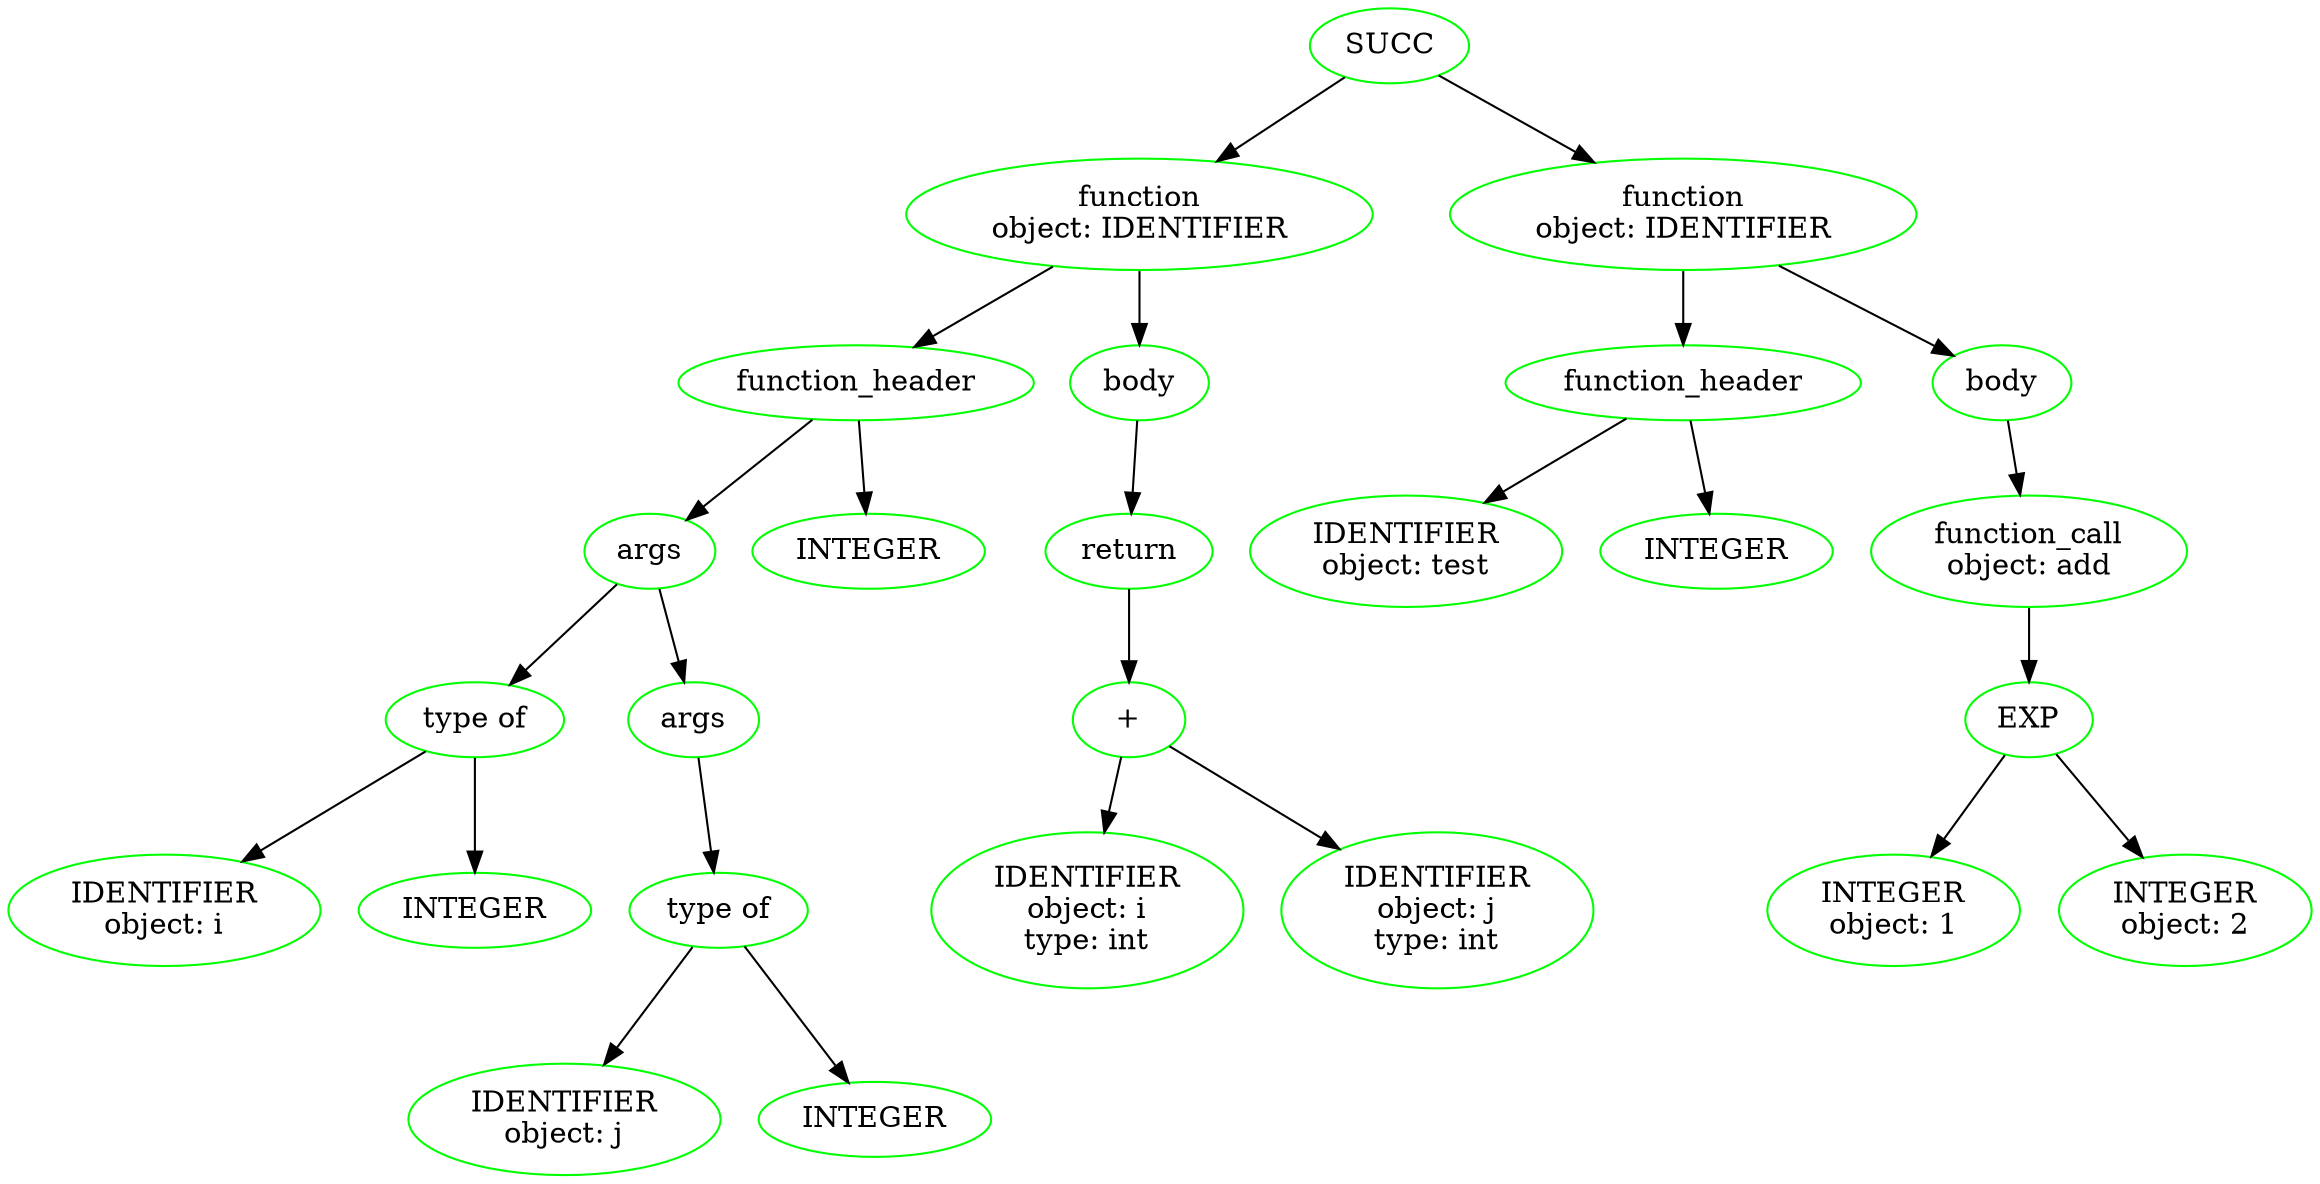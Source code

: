 digraph Stree {
a_26 [shape="ellipse", label="SUCC", color="green"];
a_16 [shape="ellipse", label="function\nobject: IDENTIFIER", color="green"];
a_14 [shape="ellipse", label="function_header", color="green"];
a_8 [shape="ellipse", label="args", color="green"];
a_3 [shape="ellipse", label="type of", color="green"];
a_1 [shape="ellipse", label="IDENTIFIER\nobject: i", color="green"];
a_3 -> a_1;
a_2 [shape="ellipse", label="INTEGER", color="green"];
a_3 -> a_2;
a_8 -> a_3;
a_7 [shape="ellipse", label="args", color="green"];
a_6 [shape="ellipse", label="type of", color="green"];
a_4 [shape="ellipse", label="IDENTIFIER\nobject: j", color="green"];
a_6 -> a_4;
a_5 [shape="ellipse", label="INTEGER", color="green"];
a_6 -> a_5;
a_7 -> a_6;
a_8 -> a_7;
a_14 -> a_8;
a_9 [shape="ellipse", label="INTEGER", color="green"];
a_14 -> a_9;
a_16 -> a_14;
a_15 [shape="ellipse", label="body", color="green"];
a_13 [shape="ellipse", label="return", color="green"];
a_12 [shape="ellipse", label="+", color="green"];
a_10 [shape="ellipse", label="IDENTIFIER\nobject: i\ntype: int", color="green"];
a_12 -> a_10;
a_11 [shape="ellipse", label="IDENTIFIER\nobject: j\ntype: int", color="green"];
a_12 -> a_11;
a_13 -> a_12;
a_15 -> a_13;
a_16 -> a_15;
a_26 -> a_16;
a_25 [shape="ellipse", label="function\nobject: IDENTIFIER", color="green"];
a_23 [shape="ellipse", label="function_header", color="green"];
a_17 [shape="ellipse", label="IDENTIFIER\nobject: test", color="green"];
a_23 -> a_17;
a_18 [shape="ellipse", label="INTEGER", color="green"];
a_23 -> a_18;
a_25 -> a_23;
a_24 [shape="ellipse", label="body", color="green"];
a_22 [shape="ellipse", label="function_call\nobject: add", color="green"];
a_21 [shape="ellipse", label="EXP", color="green"];
a_19 [shape="ellipse", label="INTEGER\nobject: 1", color="green"];
a_21 -> a_19;
a_20 [shape="ellipse", label="INTEGER\nobject: 2", color="green"];
a_21 -> a_20;
a_22 -> a_21;
a_24 -> a_22;
a_25 -> a_24;
a_26 -> a_25;
}
